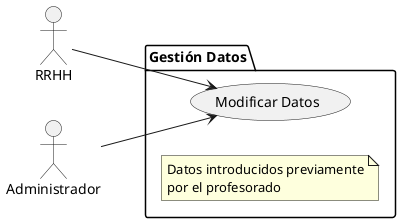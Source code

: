 @startuml
left to right direction

actor "RRHH" as rrhh
actor "Administrador" as admin

package "Gestión Datos" as gestDatosPackage {
    usecase "Modificar Datos" as modDatos
    note "Datos introducidos previamente\npor el profesorado" as notaGestDatos
}

rrhh --> modDatos
admin --> modDatos
@enduml